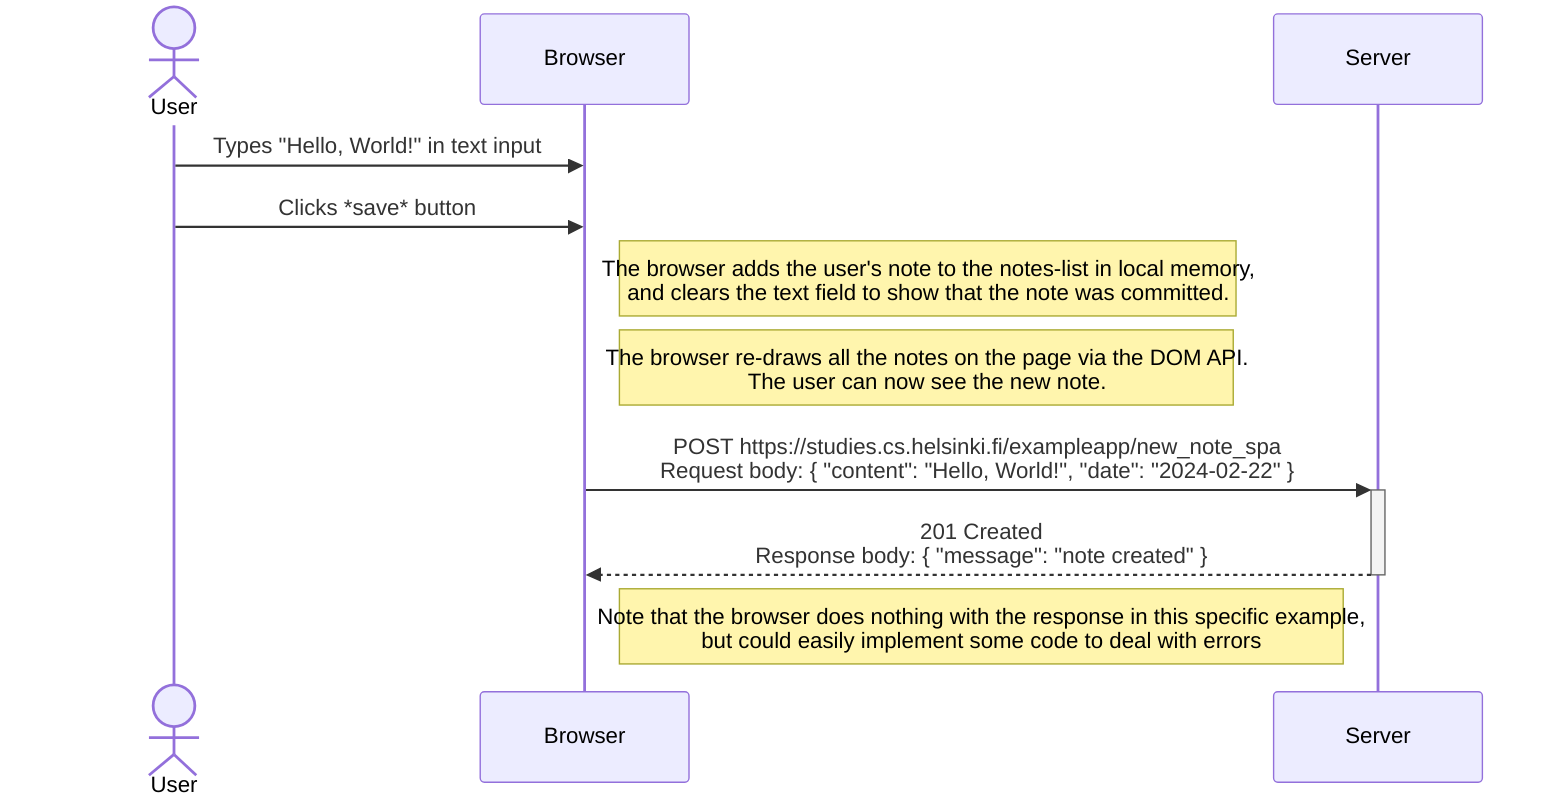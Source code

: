sequenceDiagram
    actor user as User
    participant browser as Browser
    participant server as Server

    user->>browser: Types "Hello, World!" in text input
    user->>browser: Clicks *save* button

    Note right of browser: The browser adds the user's note to the notes-list in local memory,<br />and clears the text field to show that the note was committed.
    Note right of browser: The browser re-draws all the notes on the page via the DOM API.<br />The user can now see the new note.

    browser->>+server: POST https://studies.cs.helsinki.fi/exampleapp/new_note_spa<br />Request body: { "content": "Hello, World!", "date": "2024-02-22" }
    server-->>-browser: 201 Created<br />Response body: { "message": "note created" }

    Note right of browser: Note that the browser does nothing with the response in this specific example,<br />but could easily implement some code to deal with errors